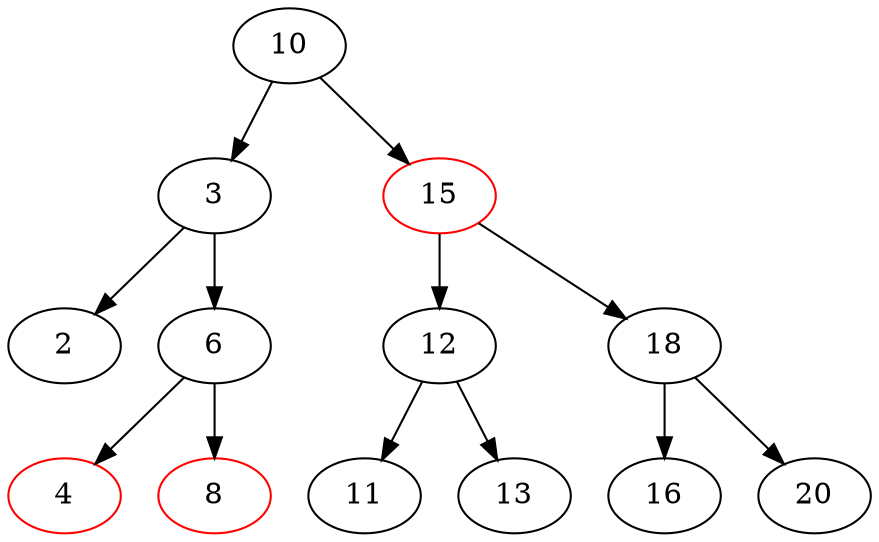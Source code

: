 
digraph rzwklein {
    10;
    3;
    2;
    6;
    4 [color="red"];
    8 [color="red"];
    15 [color="red"];
    12;
    11;
    13;
    18;
    16;
    20;

    10 -> 3;
    10 -> 15;
    3 -> 2;
    3 -> 6;
    6 -> 4;
    6 -> 8;
    15 -> 12;
    15 -> 18;
    12 -> 11;
    12 -> 13;
    18 -> 16;
    18 -> 20;
}
